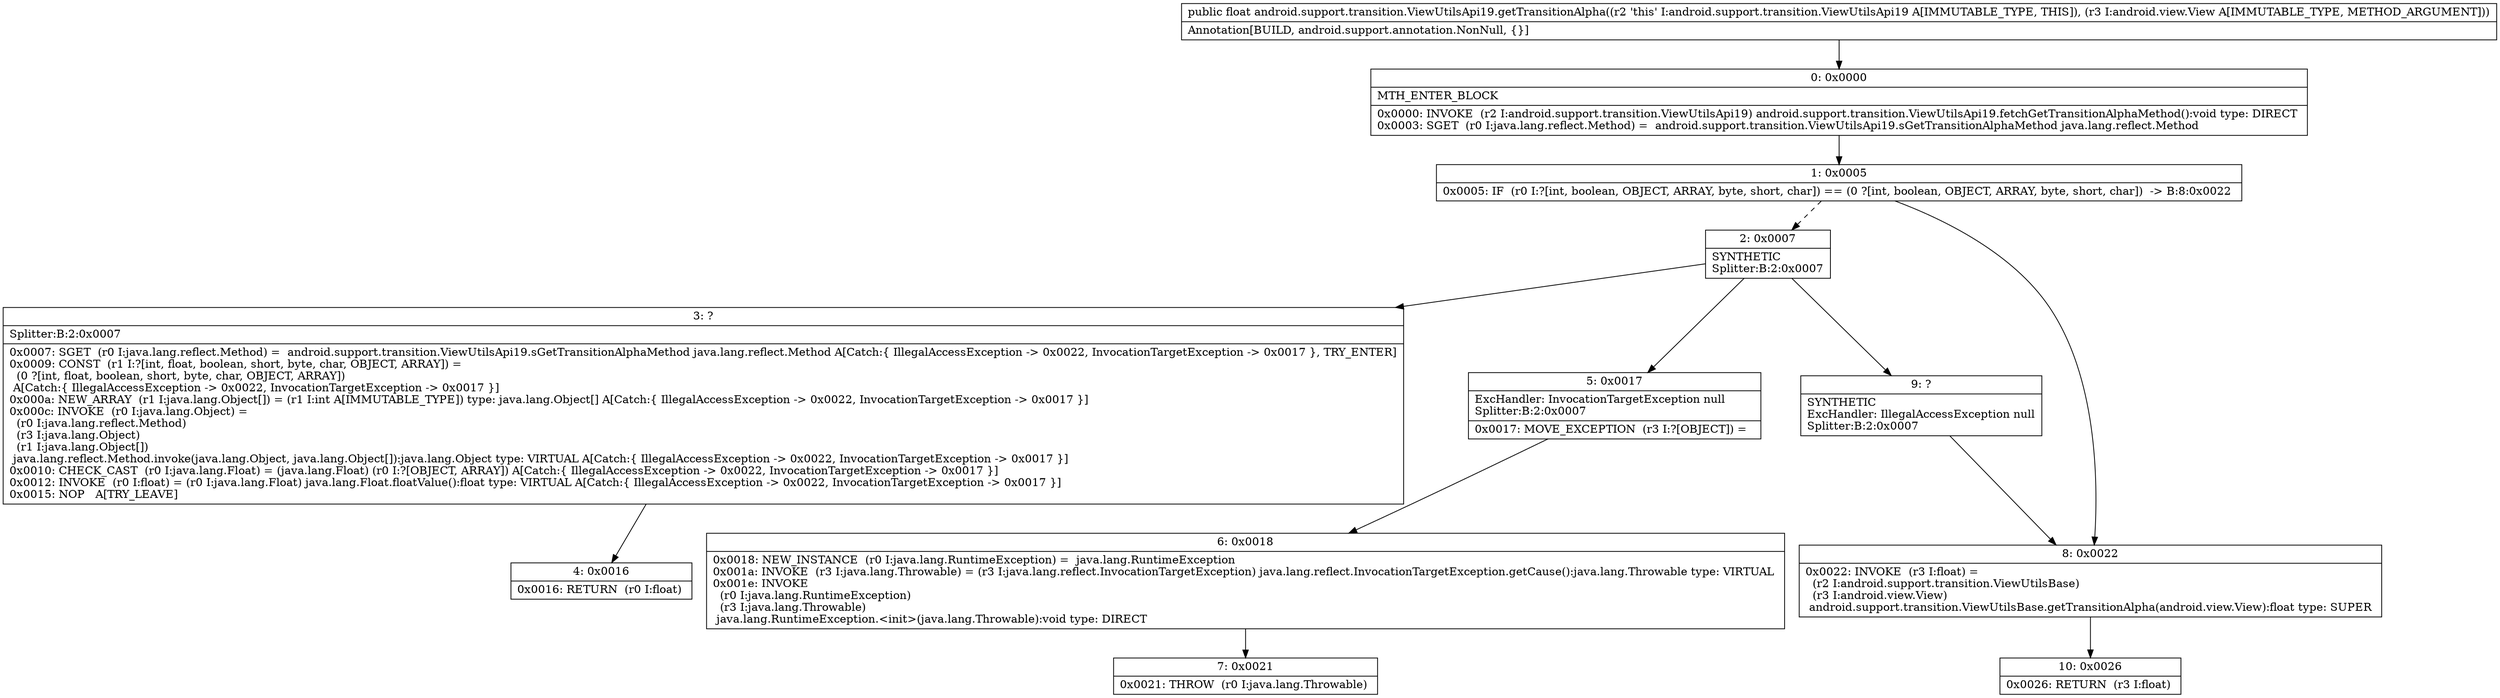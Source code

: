 digraph "CFG forandroid.support.transition.ViewUtilsApi19.getTransitionAlpha(Landroid\/view\/View;)F" {
Node_0 [shape=record,label="{0\:\ 0x0000|MTH_ENTER_BLOCK\l|0x0000: INVOKE  (r2 I:android.support.transition.ViewUtilsApi19) android.support.transition.ViewUtilsApi19.fetchGetTransitionAlphaMethod():void type: DIRECT \l0x0003: SGET  (r0 I:java.lang.reflect.Method) =  android.support.transition.ViewUtilsApi19.sGetTransitionAlphaMethod java.lang.reflect.Method \l}"];
Node_1 [shape=record,label="{1\:\ 0x0005|0x0005: IF  (r0 I:?[int, boolean, OBJECT, ARRAY, byte, short, char]) == (0 ?[int, boolean, OBJECT, ARRAY, byte, short, char])  \-\> B:8:0x0022 \l}"];
Node_2 [shape=record,label="{2\:\ 0x0007|SYNTHETIC\lSplitter:B:2:0x0007\l}"];
Node_3 [shape=record,label="{3\:\ ?|Splitter:B:2:0x0007\l|0x0007: SGET  (r0 I:java.lang.reflect.Method) =  android.support.transition.ViewUtilsApi19.sGetTransitionAlphaMethod java.lang.reflect.Method A[Catch:\{ IllegalAccessException \-\> 0x0022, InvocationTargetException \-\> 0x0017 \}, TRY_ENTER]\l0x0009: CONST  (r1 I:?[int, float, boolean, short, byte, char, OBJECT, ARRAY]) = \l  (0 ?[int, float, boolean, short, byte, char, OBJECT, ARRAY])\l A[Catch:\{ IllegalAccessException \-\> 0x0022, InvocationTargetException \-\> 0x0017 \}]\l0x000a: NEW_ARRAY  (r1 I:java.lang.Object[]) = (r1 I:int A[IMMUTABLE_TYPE]) type: java.lang.Object[] A[Catch:\{ IllegalAccessException \-\> 0x0022, InvocationTargetException \-\> 0x0017 \}]\l0x000c: INVOKE  (r0 I:java.lang.Object) = \l  (r0 I:java.lang.reflect.Method)\l  (r3 I:java.lang.Object)\l  (r1 I:java.lang.Object[])\l java.lang.reflect.Method.invoke(java.lang.Object, java.lang.Object[]):java.lang.Object type: VIRTUAL A[Catch:\{ IllegalAccessException \-\> 0x0022, InvocationTargetException \-\> 0x0017 \}]\l0x0010: CHECK_CAST  (r0 I:java.lang.Float) = (java.lang.Float) (r0 I:?[OBJECT, ARRAY]) A[Catch:\{ IllegalAccessException \-\> 0x0022, InvocationTargetException \-\> 0x0017 \}]\l0x0012: INVOKE  (r0 I:float) = (r0 I:java.lang.Float) java.lang.Float.floatValue():float type: VIRTUAL A[Catch:\{ IllegalAccessException \-\> 0x0022, InvocationTargetException \-\> 0x0017 \}]\l0x0015: NOP   A[TRY_LEAVE]\l}"];
Node_4 [shape=record,label="{4\:\ 0x0016|0x0016: RETURN  (r0 I:float) \l}"];
Node_5 [shape=record,label="{5\:\ 0x0017|ExcHandler: InvocationTargetException null\lSplitter:B:2:0x0007\l|0x0017: MOVE_EXCEPTION  (r3 I:?[OBJECT]) =  \l}"];
Node_6 [shape=record,label="{6\:\ 0x0018|0x0018: NEW_INSTANCE  (r0 I:java.lang.RuntimeException) =  java.lang.RuntimeException \l0x001a: INVOKE  (r3 I:java.lang.Throwable) = (r3 I:java.lang.reflect.InvocationTargetException) java.lang.reflect.InvocationTargetException.getCause():java.lang.Throwable type: VIRTUAL \l0x001e: INVOKE  \l  (r0 I:java.lang.RuntimeException)\l  (r3 I:java.lang.Throwable)\l java.lang.RuntimeException.\<init\>(java.lang.Throwable):void type: DIRECT \l}"];
Node_7 [shape=record,label="{7\:\ 0x0021|0x0021: THROW  (r0 I:java.lang.Throwable) \l}"];
Node_8 [shape=record,label="{8\:\ 0x0022|0x0022: INVOKE  (r3 I:float) = \l  (r2 I:android.support.transition.ViewUtilsBase)\l  (r3 I:android.view.View)\l android.support.transition.ViewUtilsBase.getTransitionAlpha(android.view.View):float type: SUPER \l}"];
Node_9 [shape=record,label="{9\:\ ?|SYNTHETIC\lExcHandler: IllegalAccessException null\lSplitter:B:2:0x0007\l}"];
Node_10 [shape=record,label="{10\:\ 0x0026|0x0026: RETURN  (r3 I:float) \l}"];
MethodNode[shape=record,label="{public float android.support.transition.ViewUtilsApi19.getTransitionAlpha((r2 'this' I:android.support.transition.ViewUtilsApi19 A[IMMUTABLE_TYPE, THIS]), (r3 I:android.view.View A[IMMUTABLE_TYPE, METHOD_ARGUMENT]))  | Annotation[BUILD, android.support.annotation.NonNull, \{\}]\l}"];
MethodNode -> Node_0;
Node_0 -> Node_1;
Node_1 -> Node_2[style=dashed];
Node_1 -> Node_8;
Node_2 -> Node_3;
Node_2 -> Node_9;
Node_2 -> Node_5;
Node_3 -> Node_4;
Node_5 -> Node_6;
Node_6 -> Node_7;
Node_8 -> Node_10;
Node_9 -> Node_8;
}


